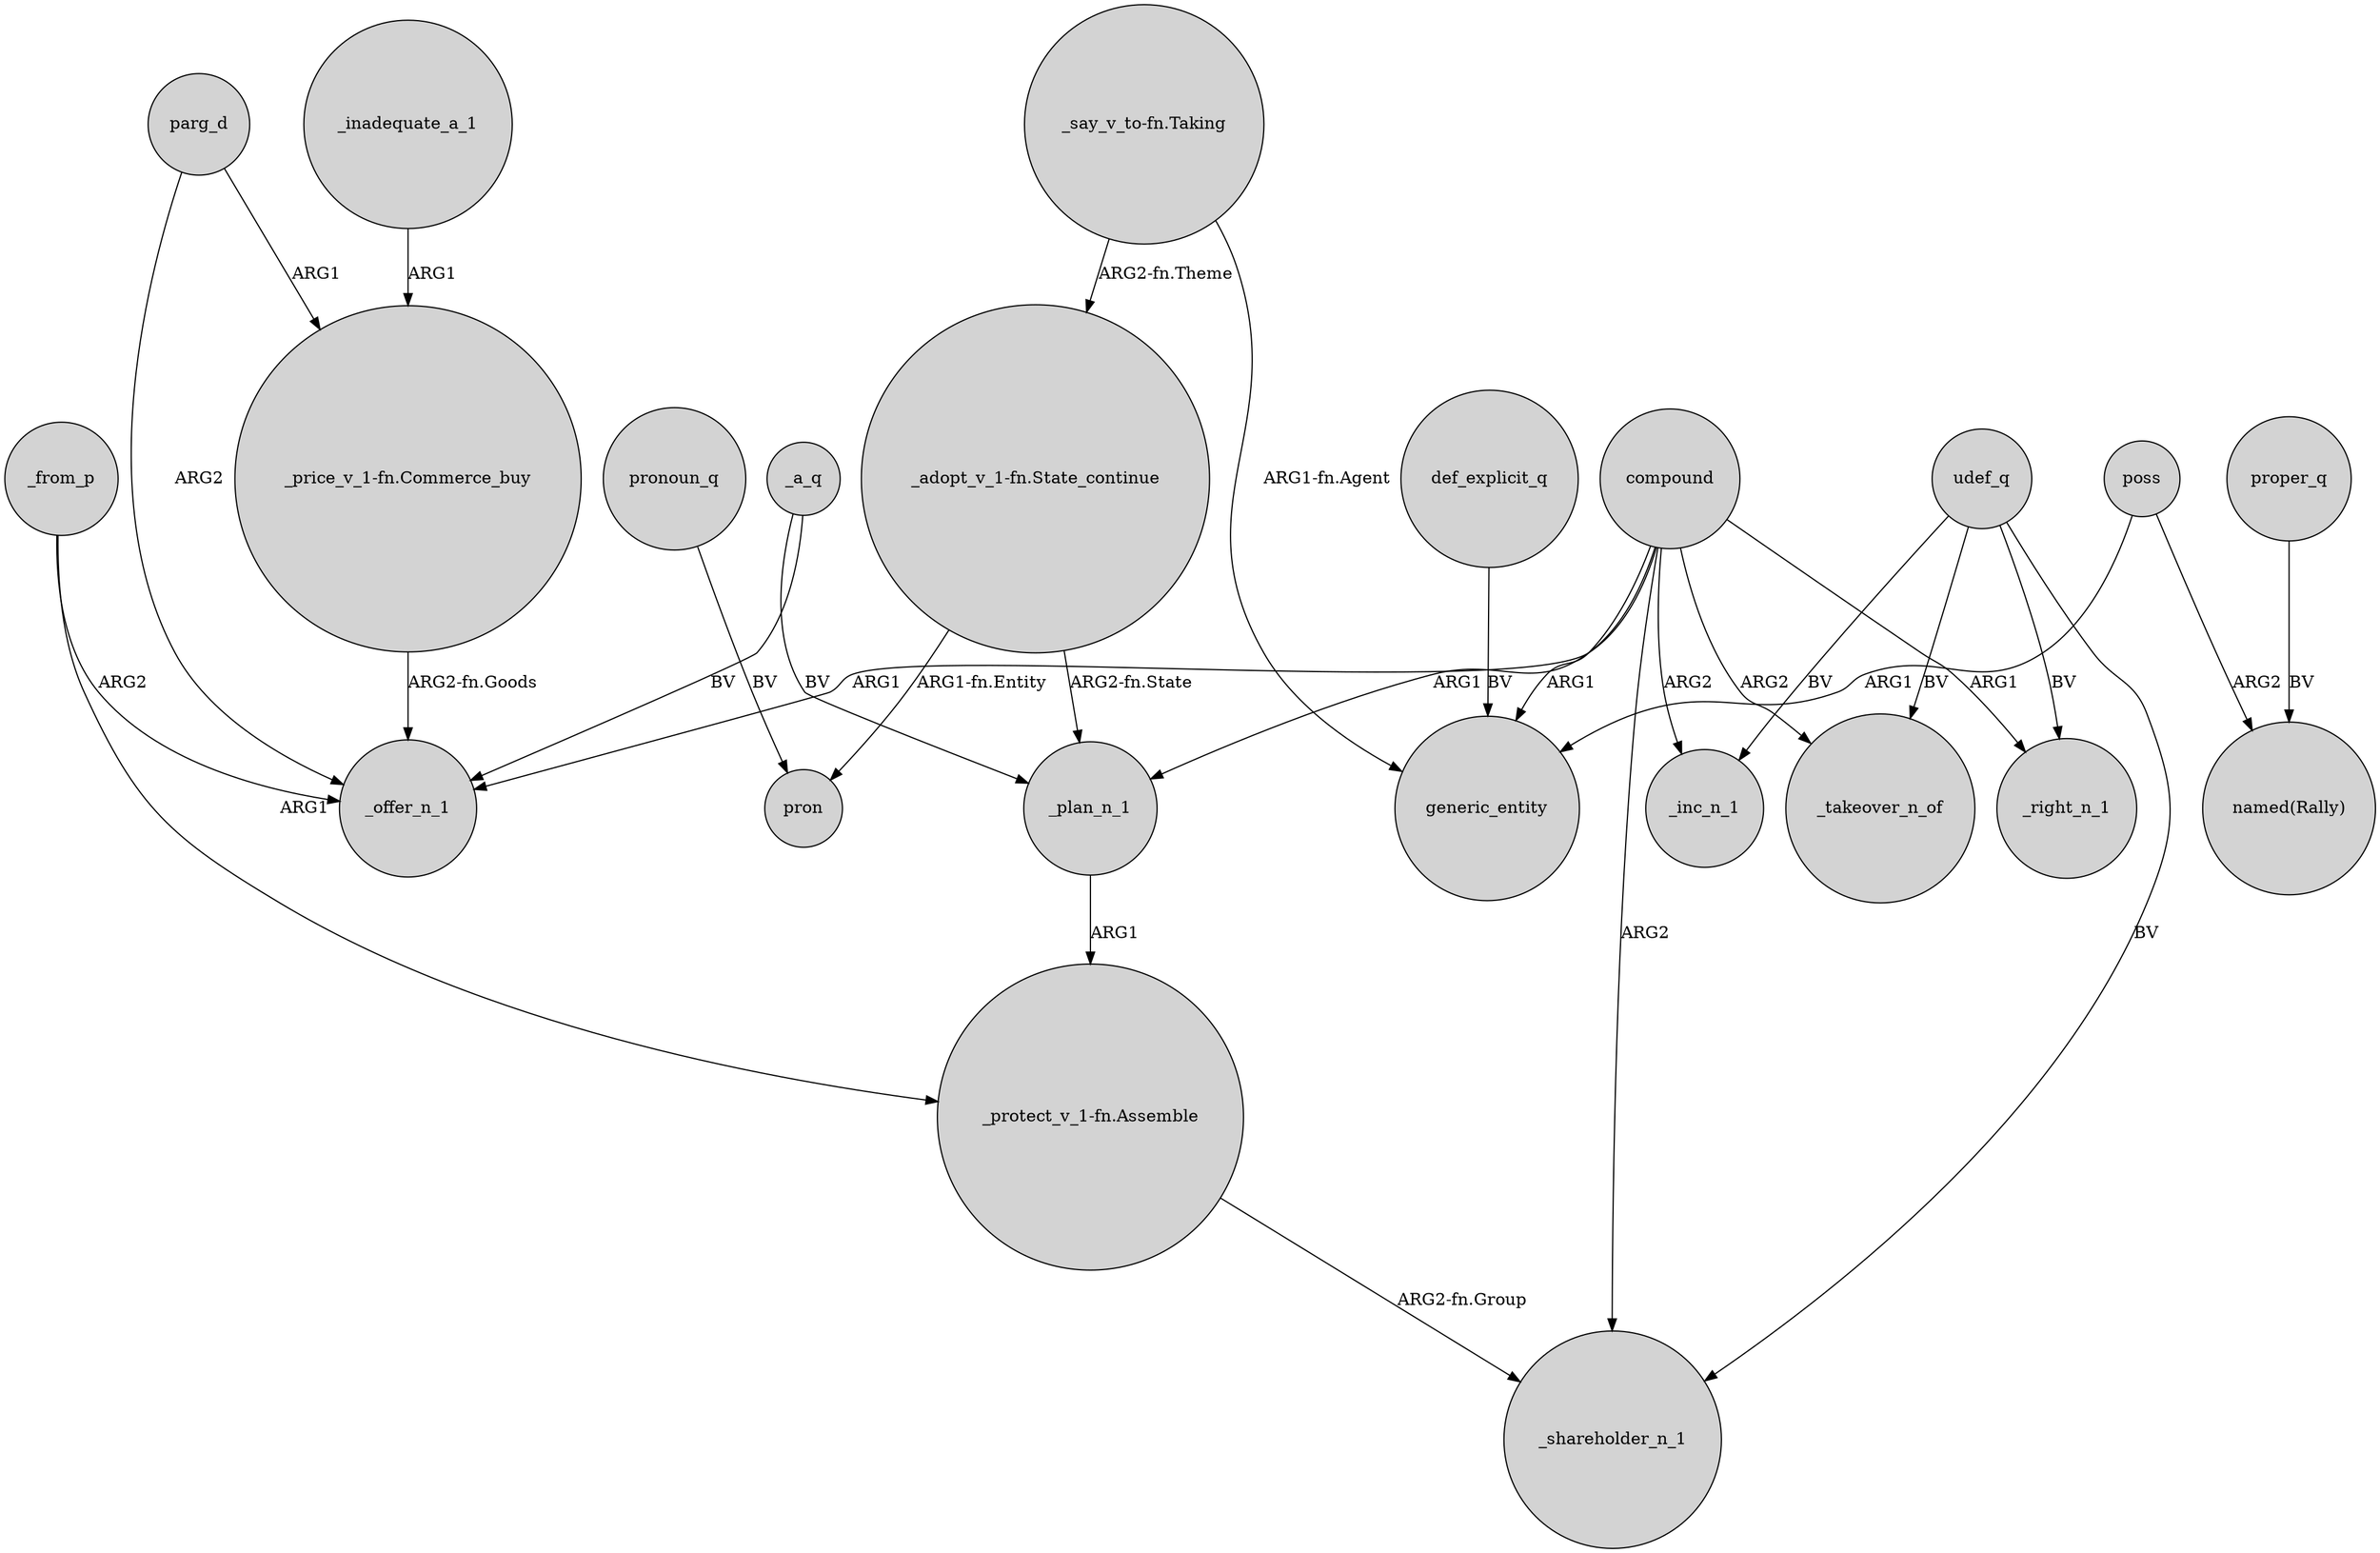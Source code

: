 digraph {
	node [shape=circle style=filled]
	"_price_v_1-fn.Commerce_buy" -> _offer_n_1 [label="ARG2-fn.Goods"]
	parg_d -> _offer_n_1 [label=ARG2]
	def_explicit_q -> generic_entity [label=BV]
	"_say_v_to-fn.Taking" -> "_adopt_v_1-fn.State_continue" [label="ARG2-fn.Theme"]
	_from_p -> "_protect_v_1-fn.Assemble" [label=ARG1]
	compound -> _shareholder_n_1 [label=ARG2]
	udef_q -> _shareholder_n_1 [label=BV]
	compound -> _right_n_1 [label=ARG1]
	udef_q -> _right_n_1 [label=BV]
	parg_d -> "_price_v_1-fn.Commerce_buy" [label=ARG1]
	"_protect_v_1-fn.Assemble" -> _shareholder_n_1 [label="ARG2-fn.Group"]
	compound -> _offer_n_1 [label=ARG1]
	poss -> generic_entity [label=ARG1]
	_from_p -> _offer_n_1 [label=ARG2]
	pronoun_q -> pron [label=BV]
	udef_q -> _takeover_n_of [label=BV]
	udef_q -> _inc_n_1 [label=BV]
	"_adopt_v_1-fn.State_continue" -> _plan_n_1 [label="ARG2-fn.State"]
	compound -> generic_entity [label=ARG1]
	compound -> _inc_n_1 [label=ARG2]
	_plan_n_1 -> "_protect_v_1-fn.Assemble" [label=ARG1]
	proper_q -> "named(Rally)" [label=BV]
	_a_q -> _plan_n_1 [label=BV]
	_inadequate_a_1 -> "_price_v_1-fn.Commerce_buy" [label=ARG1]
	"_adopt_v_1-fn.State_continue" -> pron [label="ARG1-fn.Entity"]
	poss -> "named(Rally)" [label=ARG2]
	_a_q -> _offer_n_1 [label=BV]
	compound -> _takeover_n_of [label=ARG2]
	compound -> _plan_n_1 [label=ARG1]
	"_say_v_to-fn.Taking" -> generic_entity [label="ARG1-fn.Agent"]
}
